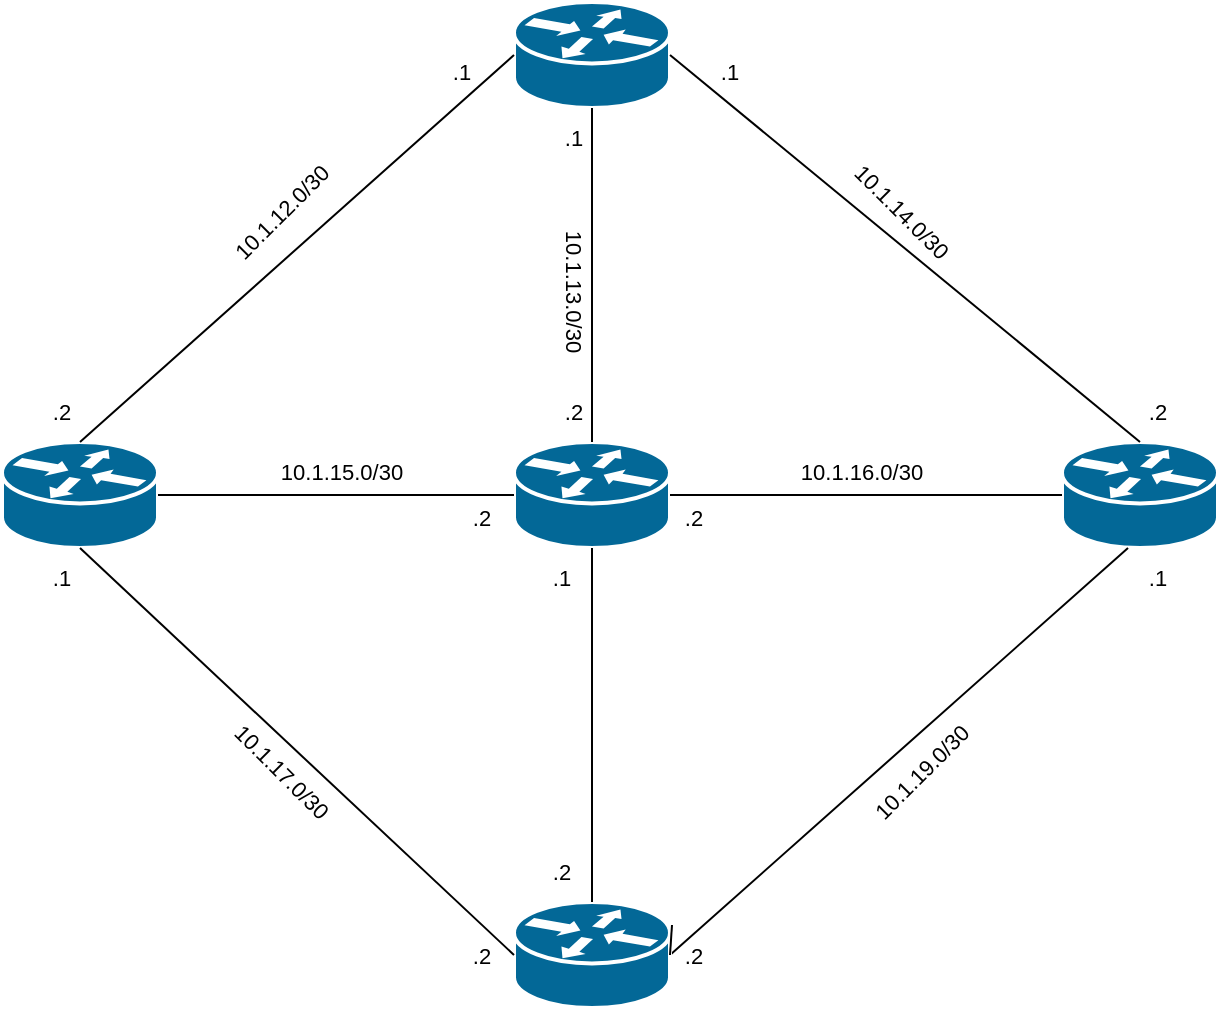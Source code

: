 <mxfile version="27.0.9">
  <diagram name="Page-1" id="PqvzJvYIGwrPMsFGDeSt">
    <mxGraphModel dx="1028" dy="594" grid="1" gridSize="10" guides="1" tooltips="1" connect="1" arrows="1" fold="1" page="1" pageScale="1" pageWidth="850" pageHeight="1100" math="0" shadow="0">
      <root>
        <mxCell id="0" />
        <mxCell id="1" parent="0" />
        <mxCell id="ZDKmsu_--gBJcEdP7PBb-1" value="" style="shape=mxgraph.cisco.routers.router;sketch=0;html=1;pointerEvents=1;dashed=0;fillColor=#036897;strokeColor=#ffffff;strokeWidth=2;verticalLabelPosition=bottom;verticalAlign=top;align=center;outlineConnect=0;" vertex="1" parent="1">
          <mxGeometry x="386" y="40" width="78" height="53" as="geometry" />
        </mxCell>
        <mxCell id="ZDKmsu_--gBJcEdP7PBb-3" value="" style="shape=mxgraph.cisco.routers.router;sketch=0;html=1;pointerEvents=1;dashed=0;fillColor=#036897;strokeColor=#ffffff;strokeWidth=2;verticalLabelPosition=bottom;verticalAlign=top;align=center;outlineConnect=0;" vertex="1" parent="1">
          <mxGeometry x="130" y="260" width="78" height="53" as="geometry" />
        </mxCell>
        <mxCell id="ZDKmsu_--gBJcEdP7PBb-4" value="" style="shape=mxgraph.cisco.routers.router;sketch=0;html=1;pointerEvents=1;dashed=0;fillColor=#036897;strokeColor=#ffffff;strokeWidth=2;verticalLabelPosition=bottom;verticalAlign=top;align=center;outlineConnect=0;" vertex="1" parent="1">
          <mxGeometry x="386" y="260" width="78" height="53" as="geometry" />
        </mxCell>
        <mxCell id="ZDKmsu_--gBJcEdP7PBb-5" value="" style="shape=mxgraph.cisco.routers.router;sketch=0;html=1;pointerEvents=1;dashed=0;fillColor=#036897;strokeColor=#ffffff;strokeWidth=2;verticalLabelPosition=bottom;verticalAlign=top;align=center;outlineConnect=0;" vertex="1" parent="1">
          <mxGeometry x="660" y="260" width="78" height="53" as="geometry" />
        </mxCell>
        <mxCell id="ZDKmsu_--gBJcEdP7PBb-52" style="edgeStyle=none;shape=connector;rounded=0;orthogonalLoop=1;jettySize=auto;html=1;exitX=1;exitY=0.5;exitDx=0;exitDy=0;exitPerimeter=0;entryX=0.25;entryY=0;entryDx=0;entryDy=0;strokeColor=default;align=center;verticalAlign=middle;fontFamily=Helvetica;fontSize=11;fontColor=default;labelBackgroundColor=default;startFill=0;endArrow=none;" edge="1" parent="1" source="ZDKmsu_--gBJcEdP7PBb-6" target="ZDKmsu_--gBJcEdP7PBb-41">
          <mxGeometry relative="1" as="geometry" />
        </mxCell>
        <mxCell id="ZDKmsu_--gBJcEdP7PBb-6" value="" style="shape=mxgraph.cisco.routers.router;sketch=0;html=1;pointerEvents=1;dashed=0;fillColor=#036897;strokeColor=#ffffff;strokeWidth=2;verticalLabelPosition=bottom;verticalAlign=top;align=center;outlineConnect=0;" vertex="1" parent="1">
          <mxGeometry x="386" y="490" width="78" height="53" as="geometry" />
        </mxCell>
        <mxCell id="ZDKmsu_--gBJcEdP7PBb-8" style="rounded=0;orthogonalLoop=1;jettySize=auto;html=1;exitX=0.5;exitY=0;exitDx=0;exitDy=0;exitPerimeter=0;entryX=0;entryY=0.5;entryDx=0;entryDy=0;entryPerimeter=0;endArrow=none;startFill=0;" edge="1" parent="1" source="ZDKmsu_--gBJcEdP7PBb-3" target="ZDKmsu_--gBJcEdP7PBb-1">
          <mxGeometry relative="1" as="geometry" />
        </mxCell>
        <mxCell id="ZDKmsu_--gBJcEdP7PBb-9" style="rounded=0;orthogonalLoop=1;jettySize=auto;html=1;exitX=1;exitY=0.5;exitDx=0;exitDy=0;exitPerimeter=0;entryX=0.5;entryY=0;entryDx=0;entryDy=0;entryPerimeter=0;endArrow=none;startFill=0;" edge="1" parent="1" source="ZDKmsu_--gBJcEdP7PBb-1" target="ZDKmsu_--gBJcEdP7PBb-5">
          <mxGeometry relative="1" as="geometry" />
        </mxCell>
        <mxCell id="ZDKmsu_--gBJcEdP7PBb-10" style="edgeStyle=none;shape=connector;rounded=0;orthogonalLoop=1;jettySize=auto;html=1;exitX=0.5;exitY=0;exitDx=0;exitDy=0;exitPerimeter=0;entryX=0.5;entryY=1;entryDx=0;entryDy=0;entryPerimeter=0;strokeColor=default;align=center;verticalAlign=middle;fontFamily=Helvetica;fontSize=11;fontColor=default;labelBackgroundColor=default;startFill=0;endArrow=none;" edge="1" parent="1" source="ZDKmsu_--gBJcEdP7PBb-4" target="ZDKmsu_--gBJcEdP7PBb-1">
          <mxGeometry relative="1" as="geometry" />
        </mxCell>
        <mxCell id="ZDKmsu_--gBJcEdP7PBb-11" style="edgeStyle=none;shape=connector;rounded=0;orthogonalLoop=1;jettySize=auto;html=1;exitX=1;exitY=0.5;exitDx=0;exitDy=0;exitPerimeter=0;entryX=0;entryY=0.5;entryDx=0;entryDy=0;entryPerimeter=0;strokeColor=default;align=center;verticalAlign=middle;fontFamily=Helvetica;fontSize=11;fontColor=default;labelBackgroundColor=default;startFill=0;endArrow=none;" edge="1" parent="1" source="ZDKmsu_--gBJcEdP7PBb-3" target="ZDKmsu_--gBJcEdP7PBb-4">
          <mxGeometry relative="1" as="geometry" />
        </mxCell>
        <mxCell id="ZDKmsu_--gBJcEdP7PBb-13" style="edgeStyle=none;shape=connector;rounded=0;orthogonalLoop=1;jettySize=auto;html=1;exitX=0.5;exitY=1;exitDx=0;exitDy=0;exitPerimeter=0;entryX=0;entryY=0.5;entryDx=0;entryDy=0;entryPerimeter=0;strokeColor=default;align=center;verticalAlign=middle;fontFamily=Helvetica;fontSize=11;fontColor=default;labelBackgroundColor=default;startFill=0;endArrow=none;" edge="1" parent="1" source="ZDKmsu_--gBJcEdP7PBb-3" target="ZDKmsu_--gBJcEdP7PBb-6">
          <mxGeometry relative="1" as="geometry" />
        </mxCell>
        <mxCell id="ZDKmsu_--gBJcEdP7PBb-15" style="edgeStyle=none;shape=connector;rounded=0;orthogonalLoop=1;jettySize=auto;html=1;exitX=0.5;exitY=1;exitDx=0;exitDy=0;exitPerimeter=0;entryX=0.5;entryY=0;entryDx=0;entryDy=0;entryPerimeter=0;strokeColor=default;align=center;verticalAlign=middle;fontFamily=Helvetica;fontSize=11;fontColor=default;labelBackgroundColor=default;startFill=0;endArrow=none;" edge="1" parent="1" source="ZDKmsu_--gBJcEdP7PBb-4" target="ZDKmsu_--gBJcEdP7PBb-6">
          <mxGeometry relative="1" as="geometry" />
        </mxCell>
        <mxCell id="ZDKmsu_--gBJcEdP7PBb-16" value="10.1.12.0/30" style="text;strokeColor=none;align=center;fillColor=none;html=1;verticalAlign=middle;whiteSpace=wrap;rounded=0;fontFamily=Helvetica;fontSize=11;fontColor=default;labelBackgroundColor=default;rotation=-45;" vertex="1" parent="1">
          <mxGeometry x="240" y="130" width="60" height="30" as="geometry" />
        </mxCell>
        <mxCell id="ZDKmsu_--gBJcEdP7PBb-17" value="10.1.13.0/30" style="text;strokeColor=none;align=center;fillColor=none;html=1;verticalAlign=middle;whiteSpace=wrap;rounded=0;fontFamily=Helvetica;fontSize=11;fontColor=default;labelBackgroundColor=default;rotation=90;" vertex="1" parent="1">
          <mxGeometry x="386" y="170" width="60" height="30" as="geometry" />
        </mxCell>
        <mxCell id="ZDKmsu_--gBJcEdP7PBb-20" style="edgeStyle=none;shape=connector;rounded=0;orthogonalLoop=1;jettySize=auto;html=1;exitX=0.5;exitY=1;exitDx=0;exitDy=0;strokeColor=default;align=center;verticalAlign=middle;fontFamily=Helvetica;fontSize=11;fontColor=default;labelBackgroundColor=default;startFill=0;endArrow=none;" edge="1" parent="1">
          <mxGeometry relative="1" as="geometry">
            <mxPoint x="572.5" y="157.99" as="sourcePoint" />
            <mxPoint x="572.5" y="157.99" as="targetPoint" />
          </mxGeometry>
        </mxCell>
        <mxCell id="ZDKmsu_--gBJcEdP7PBb-23" value="10.1.14.0/30" style="text;strokeColor=none;align=center;fillColor=none;html=1;verticalAlign=middle;whiteSpace=wrap;rounded=0;fontFamily=Helvetica;fontSize=11;fontColor=default;labelBackgroundColor=default;rotation=45;" vertex="1" parent="1">
          <mxGeometry x="550" y="130" width="60" height="30" as="geometry" />
        </mxCell>
        <mxCell id="ZDKmsu_--gBJcEdP7PBb-24" value="10.1.17.0/30" style="text;strokeColor=none;align=center;fillColor=none;html=1;verticalAlign=middle;whiteSpace=wrap;rounded=0;fontFamily=Helvetica;fontSize=11;fontColor=default;labelBackgroundColor=default;rotation=45;" vertex="1" parent="1">
          <mxGeometry x="240" y="410" width="60" height="30" as="geometry" />
        </mxCell>
        <mxCell id="ZDKmsu_--gBJcEdP7PBb-25" value="10.1.19.0/30" style="text;strokeColor=none;align=center;fillColor=none;html=1;verticalAlign=middle;whiteSpace=wrap;rounded=0;fontFamily=Helvetica;fontSize=11;fontColor=default;labelBackgroundColor=default;rotation=-45;" vertex="1" parent="1">
          <mxGeometry x="560" y="410" width="60" height="30" as="geometry" />
        </mxCell>
        <mxCell id="ZDKmsu_--gBJcEdP7PBb-26" value="10.1.15.0/30" style="text;strokeColor=none;align=center;fillColor=none;html=1;verticalAlign=middle;whiteSpace=wrap;rounded=0;fontFamily=Helvetica;fontSize=11;fontColor=default;labelBackgroundColor=default;" vertex="1" parent="1">
          <mxGeometry x="270" y="260" width="60" height="30" as="geometry" />
        </mxCell>
        <mxCell id="ZDKmsu_--gBJcEdP7PBb-32" style="edgeStyle=none;shape=connector;rounded=0;orthogonalLoop=1;jettySize=auto;html=1;exitX=1;exitY=0.5;exitDx=0;exitDy=0;exitPerimeter=0;entryX=0;entryY=0.5;entryDx=0;entryDy=0;entryPerimeter=0;strokeColor=default;align=center;verticalAlign=middle;fontFamily=Helvetica;fontSize=11;fontColor=default;labelBackgroundColor=default;startFill=0;endArrow=none;" edge="1" parent="1" source="ZDKmsu_--gBJcEdP7PBb-4" target="ZDKmsu_--gBJcEdP7PBb-5">
          <mxGeometry relative="1" as="geometry" />
        </mxCell>
        <mxCell id="ZDKmsu_--gBJcEdP7PBb-33" value="10.1.16.0/30" style="text;strokeColor=none;align=center;fillColor=none;html=1;verticalAlign=middle;whiteSpace=wrap;rounded=0;fontFamily=Helvetica;fontSize=11;fontColor=default;labelBackgroundColor=default;" vertex="1" parent="1">
          <mxGeometry x="530" y="260" width="60" height="30" as="geometry" />
        </mxCell>
        <mxCell id="ZDKmsu_--gBJcEdP7PBb-34" value=".1" style="text;strokeColor=none;align=center;fillColor=none;html=1;verticalAlign=middle;whiteSpace=wrap;rounded=0;fontFamily=Helvetica;fontSize=11;fontColor=default;labelBackgroundColor=default;" vertex="1" parent="1">
          <mxGeometry x="330" y="60" width="60" height="30" as="geometry" />
        </mxCell>
        <mxCell id="ZDKmsu_--gBJcEdP7PBb-35" value=".1" style="text;strokeColor=none;align=center;fillColor=none;html=1;verticalAlign=middle;whiteSpace=wrap;rounded=0;fontFamily=Helvetica;fontSize=11;fontColor=default;labelBackgroundColor=default;" vertex="1" parent="1">
          <mxGeometry x="464" y="60" width="60" height="30" as="geometry" />
        </mxCell>
        <mxCell id="ZDKmsu_--gBJcEdP7PBb-36" value=".1" style="text;strokeColor=none;align=center;fillColor=none;html=1;verticalAlign=middle;whiteSpace=wrap;rounded=0;fontFamily=Helvetica;fontSize=11;fontColor=default;labelBackgroundColor=default;" vertex="1" parent="1">
          <mxGeometry x="386" y="93" width="60" height="30" as="geometry" />
        </mxCell>
        <mxCell id="ZDKmsu_--gBJcEdP7PBb-37" value=".2" style="text;strokeColor=none;align=center;fillColor=none;html=1;verticalAlign=middle;whiteSpace=wrap;rounded=0;fontFamily=Helvetica;fontSize=11;fontColor=default;labelBackgroundColor=default;" vertex="1" parent="1">
          <mxGeometry x="130" y="230" width="60" height="30" as="geometry" />
        </mxCell>
        <mxCell id="ZDKmsu_--gBJcEdP7PBb-38" value=".2" style="text;strokeColor=none;align=center;fillColor=none;html=1;verticalAlign=middle;whiteSpace=wrap;rounded=0;fontFamily=Helvetica;fontSize=11;fontColor=default;labelBackgroundColor=default;" vertex="1" parent="1">
          <mxGeometry x="386" y="230" width="60" height="30" as="geometry" />
        </mxCell>
        <mxCell id="ZDKmsu_--gBJcEdP7PBb-39" value=".2" style="text;strokeColor=none;align=center;fillColor=none;html=1;verticalAlign=middle;whiteSpace=wrap;rounded=0;fontFamily=Helvetica;fontSize=11;fontColor=default;labelBackgroundColor=default;" vertex="1" parent="1">
          <mxGeometry x="678" y="230" width="60" height="30" as="geometry" />
        </mxCell>
        <mxCell id="ZDKmsu_--gBJcEdP7PBb-40" value=".1" style="text;strokeColor=none;align=center;fillColor=none;html=1;verticalAlign=middle;whiteSpace=wrap;rounded=0;fontFamily=Helvetica;fontSize=11;fontColor=default;labelBackgroundColor=default;" vertex="1" parent="1">
          <mxGeometry x="130" y="313" width="60" height="30" as="geometry" />
        </mxCell>
        <mxCell id="ZDKmsu_--gBJcEdP7PBb-41" value=".1" style="text;strokeColor=none;align=center;fillColor=none;html=1;verticalAlign=middle;whiteSpace=wrap;rounded=0;fontFamily=Helvetica;fontSize=11;fontColor=default;labelBackgroundColor=default;" vertex="1" parent="1">
          <mxGeometry x="678" y="313" width="60" height="30" as="geometry" />
        </mxCell>
        <mxCell id="ZDKmsu_--gBJcEdP7PBb-42" value=".2" style="text;strokeColor=none;align=center;fillColor=none;html=1;verticalAlign=middle;whiteSpace=wrap;rounded=0;fontFamily=Helvetica;fontSize=11;fontColor=default;labelBackgroundColor=default;" vertex="1" parent="1">
          <mxGeometry x="340" y="283" width="60" height="30" as="geometry" />
        </mxCell>
        <mxCell id="ZDKmsu_--gBJcEdP7PBb-43" value=".2" style="text;strokeColor=none;align=center;fillColor=none;html=1;verticalAlign=middle;whiteSpace=wrap;rounded=0;fontFamily=Helvetica;fontSize=11;fontColor=default;labelBackgroundColor=default;" vertex="1" parent="1">
          <mxGeometry x="446" y="283" width="60" height="30" as="geometry" />
        </mxCell>
        <mxCell id="ZDKmsu_--gBJcEdP7PBb-44" value=".1" style="text;strokeColor=none;align=center;fillColor=none;html=1;verticalAlign=middle;whiteSpace=wrap;rounded=0;fontFamily=Helvetica;fontSize=11;fontColor=default;labelBackgroundColor=default;" vertex="1" parent="1">
          <mxGeometry x="380" y="313" width="60" height="30" as="geometry" />
        </mxCell>
        <mxCell id="ZDKmsu_--gBJcEdP7PBb-45" value=".2" style="text;strokeColor=none;align=center;fillColor=none;html=1;verticalAlign=middle;whiteSpace=wrap;rounded=0;fontFamily=Helvetica;fontSize=11;fontColor=default;labelBackgroundColor=default;" vertex="1" parent="1">
          <mxGeometry x="340" y="501.5" width="60" height="30" as="geometry" />
        </mxCell>
        <mxCell id="ZDKmsu_--gBJcEdP7PBb-46" value=".2" style="text;strokeColor=none;align=center;fillColor=none;html=1;verticalAlign=middle;whiteSpace=wrap;rounded=0;fontFamily=Helvetica;fontSize=11;fontColor=default;labelBackgroundColor=default;" vertex="1" parent="1">
          <mxGeometry x="380" y="460" width="60" height="30" as="geometry" />
        </mxCell>
        <mxCell id="ZDKmsu_--gBJcEdP7PBb-51" value="" style="edgeStyle=none;shape=connector;rounded=0;orthogonalLoop=1;jettySize=auto;html=1;exitX=1;exitY=0.5;exitDx=0;exitDy=0;exitPerimeter=0;entryX=0.25;entryY=0;entryDx=0;entryDy=0;strokeColor=default;align=center;verticalAlign=middle;fontFamily=Helvetica;fontSize=11;fontColor=default;labelBackgroundColor=default;startFill=0;endArrow=none;" edge="1" parent="1" source="ZDKmsu_--gBJcEdP7PBb-6">
          <mxGeometry relative="1" as="geometry">
            <mxPoint x="464" y="517" as="sourcePoint" />
            <mxPoint x="465" y="501.5" as="targetPoint" />
          </mxGeometry>
        </mxCell>
        <mxCell id="ZDKmsu_--gBJcEdP7PBb-53" value=".2" style="text;strokeColor=none;align=center;fillColor=none;html=1;verticalAlign=middle;whiteSpace=wrap;rounded=0;fontFamily=Helvetica;fontSize=11;fontColor=default;labelBackgroundColor=default;" vertex="1" parent="1">
          <mxGeometry x="446" y="501.5" width="60" height="30" as="geometry" />
        </mxCell>
      </root>
    </mxGraphModel>
  </diagram>
</mxfile>
